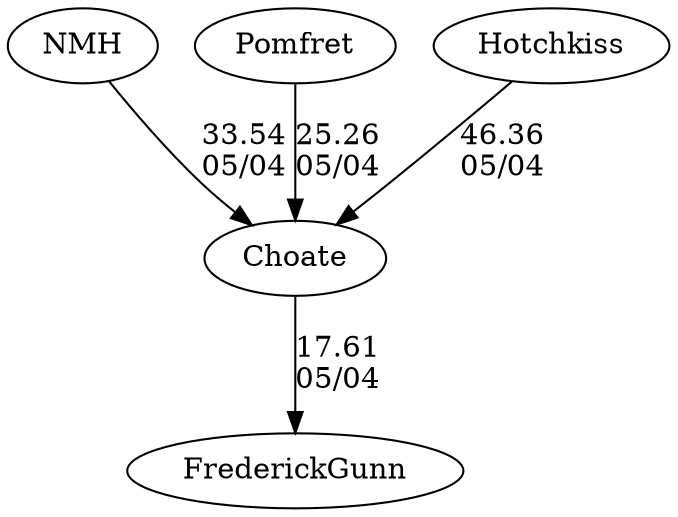 digraph boys3foursChoate {Choate [URL="boys3foursChoateChoate.html"];FrederickGunn [URL="boys3foursChoateFrederickGunn.html"];NMH [URL="boys3foursChoateNMH.html"];Pomfret [URL="boys3foursChoatePomfret.html"];Hotchkiss [URL="boys3foursChoateHotchkiss.html"];NMH -> Choate[label="33.54
05/04", weight="67", tooltip="Founder's Day Regatta			
", URL="", random="random"]; 
Pomfret -> Choate[label="25.26
05/04", weight="75", tooltip="Founder's Day Regatta			
", URL="", random="random"]; 
Choate -> FrederickGunn[label="17.61
05/04", weight="83", tooltip="Founder's Day Regatta			
", URL="", random="random"]; 
Hotchkiss -> Choate[label="46.36
05/04", weight="54", tooltip="Founder's Day Regatta			
", URL="", random="random"]}